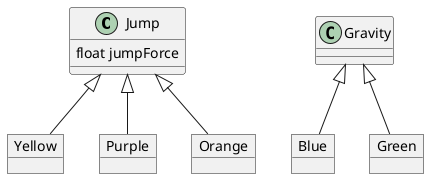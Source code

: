 @startuml Geometry Dash Hierarchy
'Maarten's Section: Orbs'

class Jump {
    float jumpForce
}

class Gravity


object Yellow

object Purple

object Orange

object Blue 


object Green


Jump <|-- Yellow
Jump <|-- Orange
Jump <|-- Purple

Gravity <|-- Blue
Gravity <|-- Green


@enduml